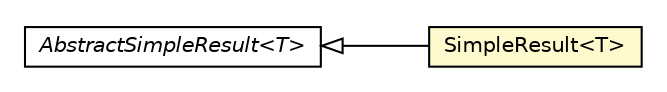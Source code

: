 #!/usr/local/bin/dot
#
# Class diagram 
# Generated by UMLGraph version R5_6-24-gf6e263 (http://www.umlgraph.org/)
#

digraph G {
	edge [fontname="Helvetica",fontsize=10,labelfontname="Helvetica",labelfontsize=10];
	node [fontname="Helvetica",fontsize=10,shape=plaintext];
	nodesep=0.25;
	ranksep=0.5;
	rankdir=LR;
	// com.gwtplatform.dispatch.shared.SimpleResult<T>
	c369305 [label=<<table title="com.gwtplatform.dispatch.shared.SimpleResult" border="0" cellborder="1" cellspacing="0" cellpadding="2" port="p" bgcolor="lemonChiffon" href="./SimpleResult.html">
		<tr><td><table border="0" cellspacing="0" cellpadding="1">
<tr><td align="center" balign="center"> SimpleResult&lt;T&gt; </td></tr>
		</table></td></tr>
		</table>>, URL="./SimpleResult.html", fontname="Helvetica", fontcolor="black", fontsize=10.0];
	// com.gwtplatform.dispatch.shared.AbstractSimpleResult<T>
	c369323 [label=<<table title="com.gwtplatform.dispatch.shared.AbstractSimpleResult" border="0" cellborder="1" cellspacing="0" cellpadding="2" port="p" href="./AbstractSimpleResult.html">
		<tr><td><table border="0" cellspacing="0" cellpadding="1">
<tr><td align="center" balign="center"><font face="Helvetica-Oblique"> AbstractSimpleResult&lt;T&gt; </font></td></tr>
		</table></td></tr>
		</table>>, URL="./AbstractSimpleResult.html", fontname="Helvetica", fontcolor="black", fontsize=10.0];
	//com.gwtplatform.dispatch.shared.SimpleResult<T> extends com.gwtplatform.dispatch.shared.AbstractSimpleResult<T>
	c369323:p -> c369305:p [dir=back,arrowtail=empty];
}

